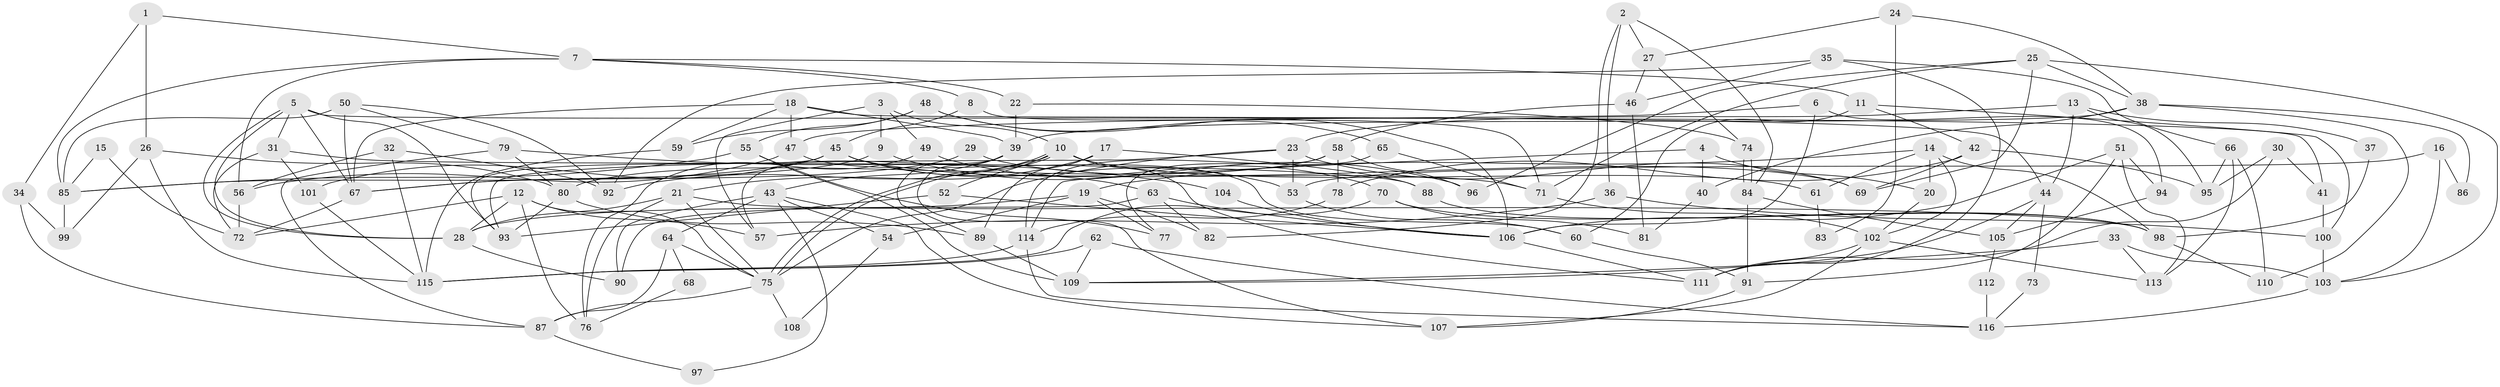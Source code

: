 // Generated by graph-tools (version 1.1) at 2025/51/03/09/25 04:51:43]
// undirected, 116 vertices, 232 edges
graph export_dot {
graph [start="1"]
  node [color=gray90,style=filled];
  1;
  2;
  3;
  4;
  5;
  6;
  7;
  8;
  9;
  10;
  11;
  12;
  13;
  14;
  15;
  16;
  17;
  18;
  19;
  20;
  21;
  22;
  23;
  24;
  25;
  26;
  27;
  28;
  29;
  30;
  31;
  32;
  33;
  34;
  35;
  36;
  37;
  38;
  39;
  40;
  41;
  42;
  43;
  44;
  45;
  46;
  47;
  48;
  49;
  50;
  51;
  52;
  53;
  54;
  55;
  56;
  57;
  58;
  59;
  60;
  61;
  62;
  63;
  64;
  65;
  66;
  67;
  68;
  69;
  70;
  71;
  72;
  73;
  74;
  75;
  76;
  77;
  78;
  79;
  80;
  81;
  82;
  83;
  84;
  85;
  86;
  87;
  88;
  89;
  90;
  91;
  92;
  93;
  94;
  95;
  96;
  97;
  98;
  99;
  100;
  101;
  102;
  103;
  104;
  105;
  106;
  107;
  108;
  109;
  110;
  111;
  112;
  113;
  114;
  115;
  116;
  1 -- 26;
  1 -- 7;
  1 -- 34;
  2 -- 82;
  2 -- 36;
  2 -- 27;
  2 -- 84;
  3 -- 57;
  3 -- 10;
  3 -- 9;
  3 -- 49;
  4 -- 114;
  4 -- 20;
  4 -- 40;
  5 -- 41;
  5 -- 28;
  5 -- 28;
  5 -- 31;
  5 -- 67;
  5 -- 93;
  6 -- 106;
  6 -- 94;
  6 -- 47;
  7 -- 56;
  7 -- 22;
  7 -- 8;
  7 -- 11;
  7 -- 85;
  8 -- 45;
  8 -- 71;
  9 -- 67;
  9 -- 96;
  10 -- 52;
  10 -- 75;
  10 -- 75;
  10 -- 61;
  10 -- 92;
  10 -- 111;
  11 -- 60;
  11 -- 42;
  11 -- 100;
  12 -- 75;
  12 -- 72;
  12 -- 28;
  12 -- 57;
  12 -- 76;
  13 -- 23;
  13 -- 95;
  13 -- 37;
  13 -- 44;
  14 -- 102;
  14 -- 98;
  14 -- 19;
  14 -- 20;
  14 -- 61;
  15 -- 72;
  15 -- 85;
  16 -- 53;
  16 -- 103;
  16 -- 86;
  17 -- 89;
  17 -- 21;
  17 -- 88;
  18 -- 39;
  18 -- 67;
  18 -- 44;
  18 -- 47;
  18 -- 59;
  19 -- 28;
  19 -- 54;
  19 -- 77;
  19 -- 82;
  20 -- 102;
  21 -- 28;
  21 -- 75;
  21 -- 76;
  21 -- 98;
  22 -- 74;
  22 -- 39;
  23 -- 93;
  23 -- 75;
  23 -- 53;
  23 -- 69;
  24 -- 27;
  24 -- 38;
  24 -- 83;
  25 -- 103;
  25 -- 71;
  25 -- 38;
  25 -- 69;
  25 -- 96;
  26 -- 115;
  26 -- 80;
  26 -- 99;
  27 -- 46;
  27 -- 74;
  28 -- 90;
  29 -- 69;
  29 -- 67;
  30 -- 95;
  30 -- 111;
  30 -- 41;
  31 -- 88;
  31 -- 72;
  31 -- 101;
  32 -- 92;
  32 -- 115;
  32 -- 56;
  33 -- 113;
  33 -- 109;
  33 -- 103;
  34 -- 99;
  34 -- 87;
  35 -- 111;
  35 -- 92;
  35 -- 46;
  35 -- 66;
  36 -- 57;
  36 -- 100;
  37 -- 98;
  38 -- 39;
  38 -- 40;
  38 -- 86;
  38 -- 110;
  39 -- 107;
  39 -- 89;
  39 -- 43;
  39 -- 57;
  40 -- 81;
  41 -- 100;
  42 -- 69;
  42 -- 78;
  42 -- 95;
  43 -- 90;
  43 -- 54;
  43 -- 64;
  43 -- 97;
  43 -- 107;
  44 -- 73;
  44 -- 105;
  44 -- 109;
  45 -- 71;
  45 -- 93;
  45 -- 53;
  45 -- 63;
  45 -- 85;
  45 -- 101;
  46 -- 81;
  46 -- 58;
  47 -- 56;
  47 -- 60;
  48 -- 55;
  48 -- 59;
  48 -- 65;
  48 -- 106;
  49 -- 76;
  49 -- 70;
  50 -- 67;
  50 -- 85;
  50 -- 79;
  50 -- 92;
  51 -- 91;
  51 -- 106;
  51 -- 94;
  51 -- 113;
  52 -- 93;
  52 -- 106;
  53 -- 60;
  54 -- 108;
  55 -- 77;
  55 -- 85;
  55 -- 109;
  56 -- 72;
  58 -- 96;
  58 -- 77;
  58 -- 78;
  58 -- 80;
  59 -- 115;
  60 -- 91;
  61 -- 83;
  62 -- 115;
  62 -- 109;
  62 -- 116;
  63 -- 106;
  63 -- 82;
  63 -- 90;
  64 -- 87;
  64 -- 68;
  64 -- 75;
  65 -- 114;
  65 -- 71;
  66 -- 113;
  66 -- 95;
  66 -- 110;
  67 -- 72;
  68 -- 76;
  70 -- 98;
  70 -- 81;
  70 -- 115;
  71 -- 102;
  73 -- 116;
  74 -- 84;
  74 -- 84;
  75 -- 87;
  75 -- 108;
  78 -- 114;
  79 -- 87;
  79 -- 80;
  79 -- 104;
  80 -- 89;
  80 -- 93;
  84 -- 91;
  84 -- 105;
  85 -- 99;
  87 -- 97;
  88 -- 98;
  89 -- 109;
  91 -- 107;
  94 -- 105;
  98 -- 110;
  100 -- 103;
  101 -- 115;
  102 -- 107;
  102 -- 111;
  102 -- 113;
  103 -- 116;
  104 -- 106;
  105 -- 112;
  106 -- 111;
  112 -- 116;
  114 -- 115;
  114 -- 116;
}
